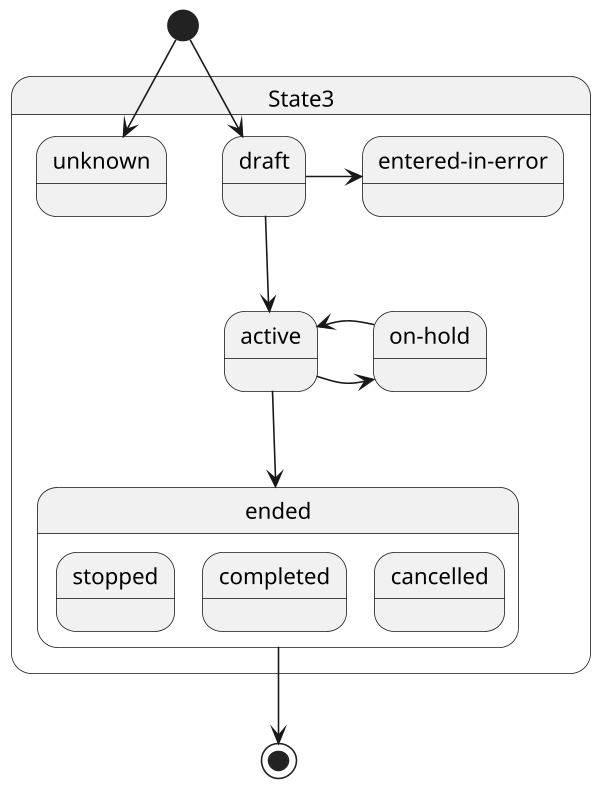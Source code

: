 @startuml
scale 600 width

state State3 {
  state active
  state "on-hold" as onhold
  state ended {
    state stopped
    state completed
    state cancelled
  }
  state "entered-in-error" as error
  state draft
  state unknown
  
}

[*] -d-> unknown
[*] -d-> draft
  draft --> active 
  draft -r-> error
  active -r-> onhold 
  onhold -l-> active 
  active --> ended
  ended --> [*] 


@enduml
